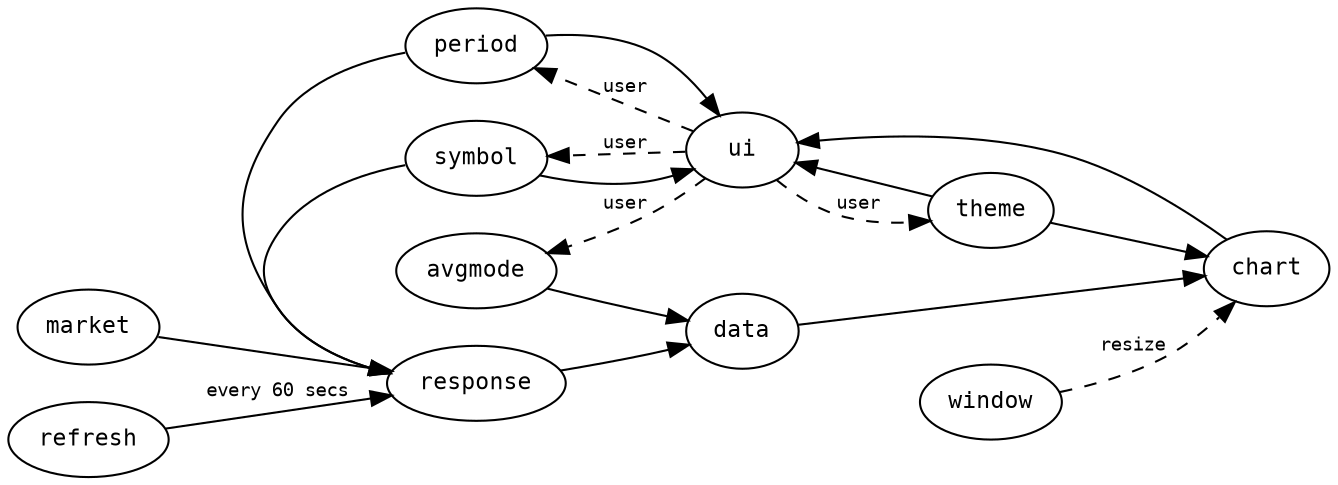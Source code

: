 digraph g {
    rankdir=LR;
    node[fontname=Inconsolata,fontsize=11];
    edge[fontname=Inconsolata,fontsize=9];

    rank=same {
        symbol -> response;
        period -> response;
        avgmode;
    }
    market -> response;
    refresh -> response[label="every 60 secs"];

    response -> data;
    avgmode -> data;

    data -> chart;
    window -> chart[style=dashed, label="resize"];
    theme -> chart;

    symbol -> ui;
    period -> ui;
    chart -> ui;
    theme -> ui;

    ui -> symbol[style=dashed, label="user"];
    ui -> period[style=dashed, label="user"];
    ui -> theme[style=dashed, label="user"];
    ui -> avgmode[style=dashed, label="user"];
}